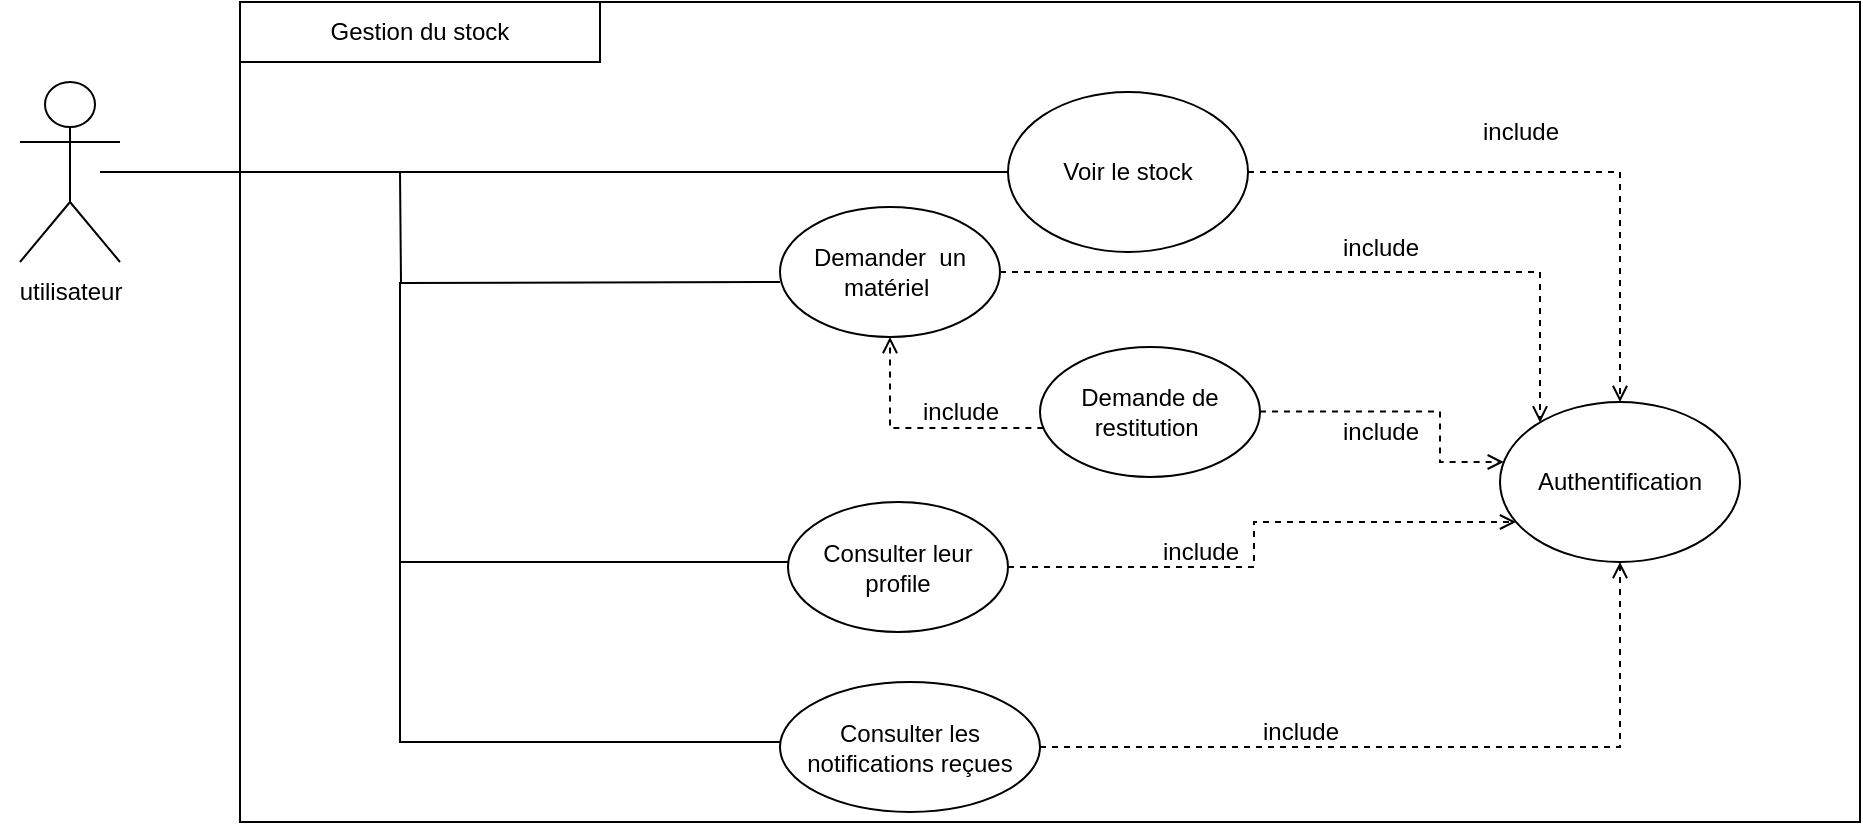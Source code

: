 <mxfile version="20.8.16" type="device"><diagram name="Page-1" id="Vf9_vrIpa7qaZsOBXVjF"><mxGraphModel dx="1104" dy="516" grid="1" gridSize="10" guides="1" tooltips="1" connect="1" arrows="1" fold="1" page="1" pageScale="1" pageWidth="827" pageHeight="1169" math="0" shadow="0"><root><mxCell id="0"/><mxCell id="1" parent="0"/><mxCell id="Tac1BlyIh8F7AcOJ1vz7-37" style="edgeStyle=orthogonalEdgeStyle;rounded=0;orthogonalLoop=1;jettySize=auto;html=1;" parent="1" source="Tac1BlyIh8F7AcOJ1vz7-4" target="Tac1BlyIh8F7AcOJ1vz7-36" edge="1"><mxGeometry relative="1" as="geometry"><Array as="points"><mxPoint x="245" y="195"/><mxPoint x="245" y="245"/></Array></mxGeometry></mxCell><mxCell id="Tac1BlyIh8F7AcOJ1vz7-4" value="" style="shape=umlActor;verticalLabelPosition=bottom;verticalAlign=top;html=1;" parent="1" vertex="1"><mxGeometry x="30" y="150" width="50" height="90" as="geometry"/></mxCell><mxCell id="Tac1BlyIh8F7AcOJ1vz7-13" value="utilisateur" style="text;html=1;align=center;verticalAlign=middle;resizable=0;points=[];autosize=1;strokeColor=none;fillColor=none;" parent="1" vertex="1"><mxGeometry x="20" y="240" width="70" height="30" as="geometry"/></mxCell><mxCell id="Tac1BlyIh8F7AcOJ1vz7-14" value="" style="rounded=0;whiteSpace=wrap;html=1;" parent="1" vertex="1"><mxGeometry x="140" y="110" width="810" height="410" as="geometry"/></mxCell><mxCell id="Tac1BlyIh8F7AcOJ1vz7-15" value="Gestion du stock" style="rounded=0;whiteSpace=wrap;html=1;" parent="1" vertex="1"><mxGeometry x="140" y="110" width="180" height="30" as="geometry"/></mxCell><mxCell id="Tac1BlyIh8F7AcOJ1vz7-19" style="rounded=0;orthogonalLoop=1;jettySize=auto;html=1;endArrow=none;endFill=0;" parent="1" source="Tac1BlyIh8F7AcOJ1vz7-17" edge="1"><mxGeometry relative="1" as="geometry"><mxPoint x="70" y="195" as="targetPoint"/><mxPoint x="510" y="195" as="sourcePoint"/><Array as="points"><mxPoint x="240" y="195"/></Array></mxGeometry></mxCell><mxCell id="Tac1BlyIh8F7AcOJ1vz7-25" style="edgeStyle=orthogonalEdgeStyle;rounded=0;orthogonalLoop=1;jettySize=auto;html=1;dashed=1;endArrow=open;endFill=0;" parent="1" source="Tac1BlyIh8F7AcOJ1vz7-17" target="Tac1BlyIh8F7AcOJ1vz7-24" edge="1"><mxGeometry relative="1" as="geometry"/></mxCell><mxCell id="Tac1BlyIh8F7AcOJ1vz7-17" value="Voir le stock" style="ellipse;whiteSpace=wrap;html=1;" parent="1" vertex="1"><mxGeometry x="524" y="155" width="120" height="80" as="geometry"/></mxCell><mxCell id="Tac1BlyIh8F7AcOJ1vz7-24" value="Authentification" style="ellipse;whiteSpace=wrap;html=1;" parent="1" vertex="1"><mxGeometry x="770" y="310" width="120" height="80" as="geometry"/></mxCell><mxCell id="Tac1BlyIh8F7AcOJ1vz7-27" value="include" style="text;html=1;align=center;verticalAlign=middle;resizable=0;points=[];autosize=1;strokeColor=none;fillColor=none;" parent="1" vertex="1"><mxGeometry x="750" y="160" width="60" height="30" as="geometry"/></mxCell><mxCell id="Tac1BlyIh8F7AcOJ1vz7-38" style="edgeStyle=orthogonalEdgeStyle;rounded=0;orthogonalLoop=1;jettySize=auto;html=1;endArrow=none;endFill=0;" parent="1" edge="1"><mxGeometry relative="1" as="geometry"><mxPoint x="220" y="195" as="targetPoint"/><mxPoint x="410" y="250" as="sourcePoint"/></mxGeometry></mxCell><mxCell id="fbJliasXUYRfLEAVH-bt-9" style="edgeStyle=orthogonalEdgeStyle;rounded=0;orthogonalLoop=1;jettySize=auto;html=1;endArrow=open;endFill=0;dashed=1;" parent="1" source="Tac1BlyIh8F7AcOJ1vz7-36" target="Tac1BlyIh8F7AcOJ1vz7-24" edge="1"><mxGeometry relative="1" as="geometry"><Array as="points"><mxPoint x="790" y="245"/></Array></mxGeometry></mxCell><mxCell id="Tac1BlyIh8F7AcOJ1vz7-36" value="Demander&amp;nbsp; un matériel&amp;nbsp;" style="ellipse;whiteSpace=wrap;html=1;" parent="1" vertex="1"><mxGeometry x="410" y="212.5" width="110" height="65" as="geometry"/></mxCell><mxCell id="fbJliasXUYRfLEAVH-bt-11" style="edgeStyle=orthogonalEdgeStyle;rounded=0;orthogonalLoop=1;jettySize=auto;html=1;endArrow=open;endFill=0;dashed=1;" parent="1" source="fbJliasXUYRfLEAVH-bt-1" target="Tac1BlyIh8F7AcOJ1vz7-24" edge="1"><mxGeometry relative="1" as="geometry"><Array as="points"><mxPoint x="647" y="393"/><mxPoint x="647" y="370"/></Array></mxGeometry></mxCell><mxCell id="fbJliasXUYRfLEAVH-bt-1" value="Consulter leur profile" style="ellipse;whiteSpace=wrap;html=1;" parent="1" vertex="1"><mxGeometry x="414" y="360" width="110" height="65" as="geometry"/></mxCell><mxCell id="fbJliasXUYRfLEAVH-bt-13" style="edgeStyle=orthogonalEdgeStyle;rounded=0;orthogonalLoop=1;jettySize=auto;html=1;endArrow=open;endFill=0;dashed=1;" parent="1" source="fbJliasXUYRfLEAVH-bt-2" target="Tac1BlyIh8F7AcOJ1vz7-24" edge="1"><mxGeometry relative="1" as="geometry"/></mxCell><mxCell id="fbJliasXUYRfLEAVH-bt-2" value="Consulter les notifications reçues" style="ellipse;whiteSpace=wrap;html=1;" parent="1" vertex="1"><mxGeometry x="410" y="450" width="130" height="65" as="geometry"/></mxCell><mxCell id="fbJliasXUYRfLEAVH-bt-3" style="edgeStyle=orthogonalEdgeStyle;rounded=0;orthogonalLoop=1;jettySize=auto;html=1;endArrow=none;endFill=0;" parent="1" edge="1"><mxGeometry relative="1" as="geometry"><mxPoint x="220" y="250" as="targetPoint"/><mxPoint x="410" y="480" as="sourcePoint"/><Array as="points"><mxPoint x="220" y="480"/><mxPoint x="220" y="300"/></Array></mxGeometry></mxCell><mxCell id="fbJliasXUYRfLEAVH-bt-8" style="rounded=0;orthogonalLoop=1;jettySize=auto;html=1;endArrow=none;endFill=0;" parent="1" edge="1"><mxGeometry relative="1" as="geometry"><mxPoint x="220" y="390" as="targetPoint"/><mxPoint x="414" y="390" as="sourcePoint"/></mxGeometry></mxCell><mxCell id="fbJliasXUYRfLEAVH-bt-10" value="include" style="text;html=1;align=center;verticalAlign=middle;resizable=0;points=[];autosize=1;strokeColor=none;fillColor=none;" parent="1" vertex="1"><mxGeometry x="680" y="218" width="60" height="30" as="geometry"/></mxCell><mxCell id="fbJliasXUYRfLEAVH-bt-12" value="include" style="text;html=1;align=center;verticalAlign=middle;resizable=0;points=[];autosize=1;strokeColor=none;fillColor=none;" parent="1" vertex="1"><mxGeometry x="590" y="370" width="60" height="30" as="geometry"/></mxCell><mxCell id="fbJliasXUYRfLEAVH-bt-14" value="include" style="text;html=1;align=center;verticalAlign=middle;resizable=0;points=[];autosize=1;strokeColor=none;fillColor=none;" parent="1" vertex="1"><mxGeometry x="640" y="460" width="60" height="30" as="geometry"/></mxCell><mxCell id="G-dQBVIGPeYOh9pKKpda-1" value="Demande&amp;nbsp;de restitution&amp;nbsp;" style="ellipse;whiteSpace=wrap;html=1;" vertex="1" parent="1"><mxGeometry x="540" y="282.5" width="110" height="65" as="geometry"/></mxCell><mxCell id="G-dQBVIGPeYOh9pKKpda-8" style="edgeStyle=orthogonalEdgeStyle;rounded=0;orthogonalLoop=1;jettySize=auto;html=1;endArrow=open;endFill=0;dashed=1;" edge="1" parent="1" target="Tac1BlyIh8F7AcOJ1vz7-24"><mxGeometry relative="1" as="geometry"><Array as="points"><mxPoint x="740" y="315"/><mxPoint x="740" y="340"/></Array><mxPoint x="650" y="314.81" as="sourcePoint"/><mxPoint x="790" y="390" as="targetPoint"/></mxGeometry></mxCell><mxCell id="G-dQBVIGPeYOh9pKKpda-9" value="include" style="text;html=1;align=center;verticalAlign=middle;resizable=0;points=[];autosize=1;strokeColor=none;fillColor=none;" vertex="1" parent="1"><mxGeometry x="680" y="310" width="60" height="30" as="geometry"/></mxCell><mxCell id="G-dQBVIGPeYOh9pKKpda-10" style="edgeStyle=orthogonalEdgeStyle;rounded=0;orthogonalLoop=1;jettySize=auto;html=1;endArrow=open;endFill=0;dashed=1;" edge="1" parent="1" source="G-dQBVIGPeYOh9pKKpda-1" target="Tac1BlyIh8F7AcOJ1vz7-36"><mxGeometry relative="1" as="geometry"><Array as="points"><mxPoint x="465" y="323"/></Array><mxPoint x="410.0" y="322.31" as="sourcePoint"/><mxPoint x="531.905" y="347.5" as="targetPoint"/></mxGeometry></mxCell><mxCell id="G-dQBVIGPeYOh9pKKpda-13" value="include" style="text;html=1;align=center;verticalAlign=middle;resizable=0;points=[];autosize=1;strokeColor=none;fillColor=none;" vertex="1" parent="1"><mxGeometry x="470" y="300" width="60" height="30" as="geometry"/></mxCell></root></mxGraphModel></diagram></mxfile>